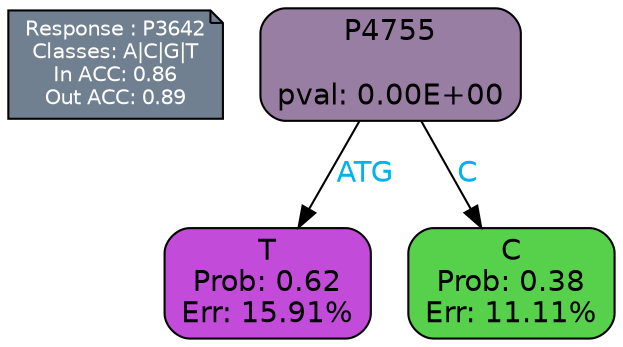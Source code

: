 digraph Tree {
node [shape=box, style="filled, rounded", color="black", fontname=helvetica] ;
graph [ranksep=equally, splines=polylines, bgcolor=transparent, dpi=600] ;
edge [fontname=helvetica] ;
LEGEND [label="Response : P3642
Classes: A|C|G|T
In ACC: 0.86
Out ACC: 0.89
",shape=note,align=left,style=filled,fillcolor="slategray",fontcolor="white",fontsize=10];1 [label="P4755

pval: 0.00E+00", fillcolor="#997ea3"] ;
2 [label="T
Prob: 0.62
Err: 15.91%", fillcolor="#c24bd9"] ;
3 [label="C
Prob: 0.38
Err: 11.11%", fillcolor="#57d14c"] ;
1 -> 2 [label="ATG",fontcolor=deepskyblue2] ;
1 -> 3 [label="C",fontcolor=deepskyblue2] ;
{rank = same; 2;3;}{rank = same; LEGEND;1;}}